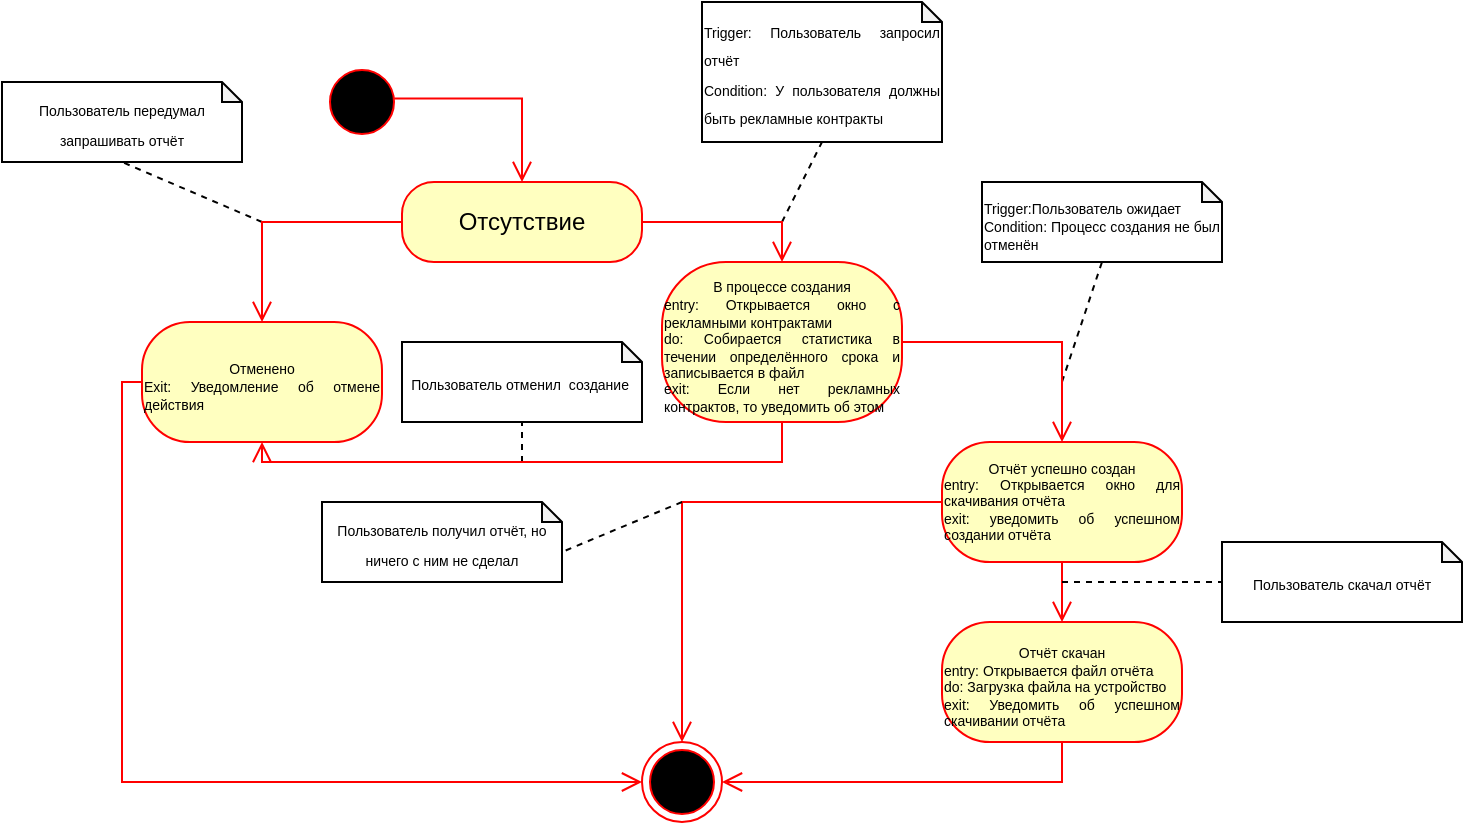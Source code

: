 <mxfile version="22.0.3" type="device">
  <diagram name="Страница — 1" id="E_k9aIjNu1JIsz-lrTwM">
    <mxGraphModel dx="1646" dy="505" grid="1" gridSize="10" guides="1" tooltips="1" connect="1" arrows="1" fold="1" page="1" pageScale="1" pageWidth="827" pageHeight="1169" math="0" shadow="0">
      <root>
        <mxCell id="0" />
        <mxCell id="1" parent="0" />
        <mxCell id="4KBvr8sLMSTVqSEOLDnu-1" value="&lt;font style=&quot;font-size: 7px;&quot;&gt;Пользователь передумал запрашивать отчёт&lt;/font&gt;" style="shape=note;whiteSpace=wrap;html=1;backgroundOutline=1;darkOpacity=0.05;strokeColor=default;align=center;verticalAlign=middle;fontFamily=Helvetica;fontSize=12;fontColor=default;fillColor=default;size=10;" parent="1" vertex="1">
          <mxGeometry x="-510" y="190" width="120" height="40" as="geometry" />
        </mxCell>
        <mxCell id="4KBvr8sLMSTVqSEOLDnu-2" value="" style="endArrow=none;dashed=1;html=1;rounded=0;fontFamily=Helvetica;fontSize=12;fontColor=default;entryX=0.5;entryY=1;entryDx=0;entryDy=0;entryPerimeter=0;" parent="1" target="4KBvr8sLMSTVqSEOLDnu-1" edge="1">
          <mxGeometry width="50" height="50" relative="1" as="geometry">
            <mxPoint x="-380" y="260" as="sourcePoint" />
            <mxPoint x="-470" y="280" as="targetPoint" />
          </mxGeometry>
        </mxCell>
        <mxCell id="4KBvr8sLMSTVqSEOLDnu-3" value="&lt;div style=&quot;text-align: justify;&quot;&gt;&lt;span style=&quot;font-size: 7px; background-color: initial;&quot;&gt;Trigger: Пользователь запросил отчёт&amp;nbsp;&lt;br&gt;Condition: У пользователя должны быть рекламные контракты&lt;/span&gt;&lt;/div&gt;" style="shape=note;whiteSpace=wrap;html=1;backgroundOutline=1;darkOpacity=0.05;strokeColor=default;align=center;verticalAlign=middle;fontFamily=Helvetica;fontSize=12;fontColor=default;fillColor=default;size=10;" parent="1" vertex="1">
          <mxGeometry x="-160" y="150" width="120" height="70" as="geometry" />
        </mxCell>
        <mxCell id="4KBvr8sLMSTVqSEOLDnu-4" value="" style="endArrow=none;dashed=1;html=1;rounded=0;fontFamily=Helvetica;fontSize=12;fontColor=default;entryX=0.5;entryY=1;entryDx=0;entryDy=0;entryPerimeter=0;" parent="1" target="4KBvr8sLMSTVqSEOLDnu-3" edge="1">
          <mxGeometry width="50" height="50" relative="1" as="geometry">
            <mxPoint x="-120" y="260" as="sourcePoint" />
            <mxPoint x="-200" y="193" as="targetPoint" />
          </mxGeometry>
        </mxCell>
        <mxCell id="4KBvr8sLMSTVqSEOLDnu-5" value="&lt;span style=&quot;font-size: 7px;&quot;&gt;Пользователь отменил&amp;nbsp; создание&amp;nbsp;&lt;/span&gt;" style="shape=note;whiteSpace=wrap;html=1;backgroundOutline=1;darkOpacity=0.05;strokeColor=default;align=center;verticalAlign=middle;fontFamily=Helvetica;fontSize=12;fontColor=default;fillColor=default;size=10;" parent="1" vertex="1">
          <mxGeometry x="-310" y="320" width="120" height="40" as="geometry" />
        </mxCell>
        <mxCell id="4KBvr8sLMSTVqSEOLDnu-6" value="" style="endArrow=none;dashed=1;html=1;rounded=0;fontFamily=Helvetica;fontSize=12;fontColor=default;entryX=0.5;entryY=1;entryDx=0;entryDy=0;entryPerimeter=0;" parent="1" target="4KBvr8sLMSTVqSEOLDnu-5" edge="1">
          <mxGeometry width="50" height="50" relative="1" as="geometry">
            <mxPoint x="-250" y="380" as="sourcePoint" />
            <mxPoint x="-300" y="350" as="targetPoint" />
          </mxGeometry>
        </mxCell>
        <mxCell id="4KBvr8sLMSTVqSEOLDnu-7" value="&lt;div style=&quot;text-align: justify;&quot;&gt;&lt;span style=&quot;font-size: 7px; background-color: initial;&quot;&gt;Trigger:Пользователь ожидает&lt;/span&gt;&lt;/div&gt;&lt;font style=&quot;font-size: 7px;&quot;&gt;&lt;div style=&quot;text-align: justify;&quot;&gt;&lt;span style=&quot;background-color: initial;&quot;&gt;Condition: Процесс создания не был отменён&lt;/span&gt;&lt;/div&gt;&lt;/font&gt;" style="shape=note;whiteSpace=wrap;html=1;backgroundOutline=1;darkOpacity=0.05;strokeColor=default;align=center;verticalAlign=middle;fontFamily=Helvetica;fontSize=12;fontColor=default;fillColor=default;size=10;" parent="1" vertex="1">
          <mxGeometry x="-20" y="240" width="120" height="40" as="geometry" />
        </mxCell>
        <mxCell id="4KBvr8sLMSTVqSEOLDnu-8" value="" style="endArrow=none;dashed=1;html=1;rounded=0;fontFamily=Helvetica;fontSize=12;fontColor=default;entryX=0.5;entryY=1;entryDx=0;entryDy=0;entryPerimeter=0;" parent="1" target="4KBvr8sLMSTVqSEOLDnu-7" edge="1">
          <mxGeometry width="50" height="50" relative="1" as="geometry">
            <mxPoint x="20" y="340" as="sourcePoint" />
            <mxPoint x="-60" y="273" as="targetPoint" />
          </mxGeometry>
        </mxCell>
        <mxCell id="4KBvr8sLMSTVqSEOLDnu-11" value="" style="ellipse;html=1;shape=endState;fillColor=#000000;strokeColor=#ff0000;align=center;verticalAlign=middle;fontFamily=Helvetica;fontSize=12;fontColor=default;" parent="1" vertex="1">
          <mxGeometry x="-190" y="520" width="40" height="40" as="geometry" />
        </mxCell>
        <mxCell id="4KBvr8sLMSTVqSEOLDnu-12" value="" style="ellipse;html=1;shape=startState;fillColor=#000000;strokeColor=#ff0000;align=center;verticalAlign=middle;fontFamily=Helvetica;fontSize=12;fontColor=default;" parent="1" vertex="1">
          <mxGeometry x="-350" y="180" width="40" height="40" as="geometry" />
        </mxCell>
        <mxCell id="4KBvr8sLMSTVqSEOLDnu-13" value="&lt;div style=&quot;&quot;&gt;&lt;span style=&quot;font-size: 7px; background-color: initial;&quot;&gt;Отменено&lt;/span&gt;&lt;/div&gt;&lt;font style=&quot;font-size: 7px;&quot;&gt;&lt;div style=&quot;text-align: justify;&quot;&gt;&lt;span style=&quot;background-color: initial;&quot;&gt;Exit: Уведомление об отмене действия&lt;/span&gt;&lt;/div&gt;&lt;/font&gt;" style="rounded=1;whiteSpace=wrap;html=1;arcSize=40;fontColor=#000000;fillColor=#ffffc0;strokeColor=#ff0000;align=center;verticalAlign=middle;fontFamily=Helvetica;fontSize=12;" parent="1" vertex="1">
          <mxGeometry x="-440" y="310" width="120" height="60" as="geometry" />
        </mxCell>
        <mxCell id="4KBvr8sLMSTVqSEOLDnu-14" value="" style="edgeStyle=orthogonalEdgeStyle;html=1;verticalAlign=bottom;endArrow=open;endSize=8;strokeColor=#ff0000;rounded=0;fontFamily=Helvetica;fontSize=12;fontColor=default;exitX=0;exitY=0.5;exitDx=0;exitDy=0;entryX=0.5;entryY=0;entryDx=0;entryDy=0;" parent="1" source="4KBvr8sLMSTVqSEOLDnu-15" target="4KBvr8sLMSTVqSEOLDnu-13" edge="1">
          <mxGeometry relative="1" as="geometry">
            <mxPoint x="-540" y="420" as="targetPoint" />
          </mxGeometry>
        </mxCell>
        <mxCell id="4KBvr8sLMSTVqSEOLDnu-15" value="Отсутствие" style="rounded=1;whiteSpace=wrap;html=1;arcSize=40;fontColor=#000000;fillColor=#ffffc0;strokeColor=#ff0000;align=center;verticalAlign=middle;fontFamily=Helvetica;fontSize=12;" parent="1" vertex="1">
          <mxGeometry x="-310" y="240" width="120" height="40" as="geometry" />
        </mxCell>
        <mxCell id="4KBvr8sLMSTVqSEOLDnu-16" value="&lt;font style=&quot;font-size: 7px;&quot;&gt;В процессе создания&lt;br&gt;&lt;/font&gt;&lt;div style=&quot;text-align: justify; font-size: 7px;&quot;&gt;&lt;span style=&quot;background-color: initial;&quot;&gt;&lt;font style=&quot;font-size: 7px;&quot;&gt;entry: Открывается окно с рекламными контрактами&lt;/font&gt;&lt;/span&gt;&lt;/div&gt;&lt;div style=&quot;text-align: justify; font-size: 7px;&quot;&gt;&lt;span style=&quot;background-color: initial;&quot;&gt;&lt;font style=&quot;font-size: 7px;&quot;&gt;do: Собирается статистика в течении определённого срока и записывается в файл&lt;/font&gt;&lt;/span&gt;&lt;/div&gt;&lt;div style=&quot;text-align: justify; font-size: 7px;&quot;&gt;&lt;span style=&quot;background-color: initial;&quot;&gt;&lt;font style=&quot;font-size: 7px;&quot;&gt;exit: Если нет рекламных контрактов, то уведомить об этом&lt;/font&gt;&lt;/span&gt;&lt;/div&gt;" style="rounded=1;whiteSpace=wrap;html=1;arcSize=40;fontColor=#000000;fillColor=#ffffc0;strokeColor=#ff0000;align=center;verticalAlign=middle;fontFamily=Helvetica;fontSize=12;" parent="1" vertex="1">
          <mxGeometry x="-180" y="280" width="120" height="80" as="geometry" />
        </mxCell>
        <mxCell id="4KBvr8sLMSTVqSEOLDnu-17" value="&lt;div style=&quot;font-size: 7px;&quot;&gt;&lt;span style=&quot;background-color: initial;&quot;&gt;&lt;font style=&quot;font-size: 7px;&quot;&gt;Отчёт успешно создан&lt;/font&gt;&lt;/span&gt;&lt;/div&gt;&lt;div style=&quot;text-align: justify; font-size: 7px;&quot;&gt;&lt;span style=&quot;background-color: initial;&quot;&gt;&lt;font style=&quot;font-size: 7px;&quot;&gt;entry: Открывается окно для скачивания отчёта&lt;/font&gt;&lt;/span&gt;&lt;/div&gt;&lt;div style=&quot;text-align: justify; font-size: 7px;&quot;&gt;&lt;span style=&quot;background-color: initial;&quot;&gt;&lt;font style=&quot;font-size: 7px;&quot;&gt;exit: уведомить об успешном создании отчёта&lt;/font&gt;&lt;/span&gt;&lt;/div&gt;" style="rounded=1;whiteSpace=wrap;html=1;arcSize=40;fontColor=#000000;fillColor=#ffffc0;strokeColor=#ff0000;align=center;verticalAlign=middle;fontFamily=Helvetica;fontSize=12;" parent="1" vertex="1">
          <mxGeometry x="-40" y="370" width="120" height="60" as="geometry" />
        </mxCell>
        <mxCell id="4KBvr8sLMSTVqSEOLDnu-18" value="" style="edgeStyle=orthogonalEdgeStyle;html=1;verticalAlign=bottom;endArrow=open;endSize=8;strokeColor=#ff0000;rounded=0;fontFamily=Helvetica;fontSize=12;fontColor=default;exitX=1;exitY=0.5;exitDx=0;exitDy=0;entryX=0.5;entryY=0;entryDx=0;entryDy=0;" parent="1" source="4KBvr8sLMSTVqSEOLDnu-15" target="4KBvr8sLMSTVqSEOLDnu-16" edge="1">
          <mxGeometry relative="1" as="geometry">
            <mxPoint x="-530" y="430" as="targetPoint" />
            <mxPoint x="-530" y="370" as="sourcePoint" />
          </mxGeometry>
        </mxCell>
        <mxCell id="4KBvr8sLMSTVqSEOLDnu-19" value="" style="edgeStyle=orthogonalEdgeStyle;html=1;verticalAlign=bottom;endArrow=open;endSize=8;strokeColor=#ff0000;rounded=0;fontFamily=Helvetica;fontSize=12;fontColor=default;exitX=0.902;exitY=0.457;exitDx=0;exitDy=0;exitPerimeter=0;entryX=0.5;entryY=0;entryDx=0;entryDy=0;" parent="1" source="4KBvr8sLMSTVqSEOLDnu-12" target="4KBvr8sLMSTVqSEOLDnu-15" edge="1">
          <mxGeometry relative="1" as="geometry">
            <mxPoint x="-520" y="440" as="targetPoint" />
            <mxPoint x="-520" y="380" as="sourcePoint" />
            <Array as="points">
              <mxPoint x="-250" y="198" />
            </Array>
          </mxGeometry>
        </mxCell>
        <mxCell id="4KBvr8sLMSTVqSEOLDnu-20" value="" style="edgeStyle=orthogonalEdgeStyle;html=1;verticalAlign=bottom;endArrow=open;endSize=8;strokeColor=#ff0000;rounded=0;fontFamily=Helvetica;fontSize=12;fontColor=default;exitX=1;exitY=0.5;exitDx=0;exitDy=0;entryX=0.5;entryY=0;entryDx=0;entryDy=0;" parent="1" source="4KBvr8sLMSTVqSEOLDnu-16" target="4KBvr8sLMSTVqSEOLDnu-17" edge="1">
          <mxGeometry relative="1" as="geometry">
            <mxPoint x="-510" y="450" as="targetPoint" />
            <mxPoint x="-510" y="390" as="sourcePoint" />
          </mxGeometry>
        </mxCell>
        <mxCell id="4KBvr8sLMSTVqSEOLDnu-21" value="" style="edgeStyle=orthogonalEdgeStyle;html=1;verticalAlign=bottom;endArrow=open;endSize=8;strokeColor=#ff0000;rounded=0;fontFamily=Helvetica;fontSize=12;fontColor=default;exitX=0.5;exitY=1;exitDx=0;exitDy=0;entryX=0.5;entryY=1;entryDx=0;entryDy=0;" parent="1" source="4KBvr8sLMSTVqSEOLDnu-16" target="4KBvr8sLMSTVqSEOLDnu-13" edge="1">
          <mxGeometry relative="1" as="geometry">
            <mxPoint x="-500" y="460" as="targetPoint" />
            <mxPoint x="-500" y="400" as="sourcePoint" />
            <Array as="points">
              <mxPoint x="-120" y="380" />
              <mxPoint x="-380" y="380" />
            </Array>
          </mxGeometry>
        </mxCell>
        <mxCell id="4KBvr8sLMSTVqSEOLDnu-24" value="" style="edgeStyle=orthogonalEdgeStyle;html=1;verticalAlign=bottom;endArrow=open;endSize=8;strokeColor=#ff0000;rounded=0;fontFamily=Helvetica;fontSize=12;fontColor=default;exitX=0;exitY=0.5;exitDx=0;exitDy=0;entryX=0;entryY=0.5;entryDx=0;entryDy=0;" parent="1" source="4KBvr8sLMSTVqSEOLDnu-13" target="4KBvr8sLMSTVqSEOLDnu-11" edge="1">
          <mxGeometry relative="1" as="geometry">
            <mxPoint x="-470" y="490" as="targetPoint" />
            <mxPoint x="-470" y="430" as="sourcePoint" />
          </mxGeometry>
        </mxCell>
        <mxCell id="4KBvr8sLMSTVqSEOLDnu-26" value="" style="edgeStyle=orthogonalEdgeStyle;html=1;verticalAlign=bottom;endArrow=open;endSize=8;strokeColor=#ff0000;rounded=0;fontFamily=Helvetica;fontSize=12;fontColor=default;exitX=0;exitY=0.5;exitDx=0;exitDy=0;entryX=0.5;entryY=0;entryDx=0;entryDy=0;" parent="1" source="4KBvr8sLMSTVqSEOLDnu-17" target="4KBvr8sLMSTVqSEOLDnu-11" edge="1">
          <mxGeometry relative="1" as="geometry">
            <mxPoint x="-370" y="370" as="targetPoint" />
            <mxPoint x="-110" y="370" as="sourcePoint" />
            <Array as="points">
              <mxPoint x="-170" y="400" />
            </Array>
          </mxGeometry>
        </mxCell>
        <mxCell id="4KBvr8sLMSTVqSEOLDnu-27" value="&lt;font style=&quot;font-size: 7px;&quot;&gt;Пользователь получил отчёт, но ничего с ним не сделал&lt;/font&gt;" style="shape=note;whiteSpace=wrap;html=1;backgroundOutline=1;darkOpacity=0.05;strokeColor=default;align=center;verticalAlign=middle;fontFamily=Helvetica;fontSize=12;fontColor=default;fillColor=default;size=10;" parent="1" vertex="1">
          <mxGeometry x="-350" y="400" width="120" height="40" as="geometry" />
        </mxCell>
        <mxCell id="4KBvr8sLMSTVqSEOLDnu-28" value="" style="endArrow=none;dashed=1;html=1;rounded=0;fontFamily=Helvetica;fontSize=12;fontColor=default;entryX=0;entryY=0;entryDx=120;entryDy=25;entryPerimeter=0;" parent="1" target="4KBvr8sLMSTVqSEOLDnu-27" edge="1">
          <mxGeometry width="50" height="50" relative="1" as="geometry">
            <mxPoint x="-170" y="400" as="sourcePoint" />
            <mxPoint x="-380" y="433" as="targetPoint" />
          </mxGeometry>
        </mxCell>
        <mxCell id="4KBvr8sLMSTVqSEOLDnu-29" value="&lt;div style=&quot;&quot;&gt;&lt;span style=&quot;font-size: 7px; background-color: initial;&quot;&gt;Отчёт скачан&lt;/span&gt;&lt;/div&gt;&lt;font style=&quot;font-size: 7px;&quot;&gt;&lt;div style=&quot;text-align: justify;&quot;&gt;&lt;span style=&quot;background-color: initial;&quot;&gt;entry: Открывается файл отчёта&lt;/span&gt;&lt;/div&gt;&lt;div style=&quot;text-align: justify;&quot;&gt;&lt;span style=&quot;background-color: initial;&quot;&gt;do: Загрузка файла на устройство&lt;/span&gt;&lt;/div&gt;&lt;div style=&quot;text-align: justify;&quot;&gt;&lt;span style=&quot;background-color: initial;&quot;&gt;exit: Уведомить об успешном скачивании отчёта&lt;/span&gt;&lt;/div&gt;&lt;/font&gt;" style="rounded=1;whiteSpace=wrap;html=1;arcSize=40;fontColor=#000000;fillColor=#ffffc0;strokeColor=#ff0000;align=center;verticalAlign=middle;fontFamily=Helvetica;fontSize=12;" parent="1" vertex="1">
          <mxGeometry x="-40" y="460" width="120" height="60" as="geometry" />
        </mxCell>
        <mxCell id="4KBvr8sLMSTVqSEOLDnu-31" value="" style="edgeStyle=orthogonalEdgeStyle;html=1;verticalAlign=bottom;endArrow=open;endSize=8;strokeColor=#ff0000;rounded=0;fontFamily=Helvetica;fontSize=12;fontColor=default;exitX=0.5;exitY=1;exitDx=0;exitDy=0;" parent="1" source="4KBvr8sLMSTVqSEOLDnu-17" target="4KBvr8sLMSTVqSEOLDnu-29" edge="1">
          <mxGeometry relative="1" as="geometry">
            <mxPoint x="30" y="390" as="targetPoint" />
            <mxPoint x="-50" y="350" as="sourcePoint" />
          </mxGeometry>
        </mxCell>
        <mxCell id="4KBvr8sLMSTVqSEOLDnu-32" value="&lt;font style=&quot;font-size: 7px;&quot;&gt;Пользователь скачал отчёт&lt;/font&gt;" style="shape=note;whiteSpace=wrap;html=1;backgroundOutline=1;darkOpacity=0.05;strokeColor=default;align=center;verticalAlign=middle;fontFamily=Helvetica;fontSize=12;fontColor=default;fillColor=default;size=10;" parent="1" vertex="1">
          <mxGeometry x="100" y="420" width="120" height="40" as="geometry" />
        </mxCell>
        <mxCell id="4KBvr8sLMSTVqSEOLDnu-33" value="" style="endArrow=none;dashed=1;html=1;rounded=0;fontFamily=Helvetica;fontSize=12;fontColor=default;entryX=0;entryY=0.5;entryDx=0;entryDy=0;entryPerimeter=0;" parent="1" target="4KBvr8sLMSTVqSEOLDnu-32" edge="1">
          <mxGeometry width="50" height="50" relative="1" as="geometry">
            <mxPoint x="20" y="440" as="sourcePoint" />
            <mxPoint x="70" y="453" as="targetPoint" />
          </mxGeometry>
        </mxCell>
        <mxCell id="4KBvr8sLMSTVqSEOLDnu-34" value="" style="edgeStyle=orthogonalEdgeStyle;html=1;verticalAlign=bottom;endArrow=open;endSize=8;strokeColor=#ff0000;rounded=0;fontFamily=Helvetica;fontSize=12;fontColor=default;exitX=0.5;exitY=1;exitDx=0;exitDy=0;entryX=1;entryY=0.5;entryDx=0;entryDy=0;" parent="1" source="4KBvr8sLMSTVqSEOLDnu-29" target="4KBvr8sLMSTVqSEOLDnu-11" edge="1">
          <mxGeometry relative="1" as="geometry">
            <mxPoint x="30" y="470" as="targetPoint" />
            <mxPoint x="30" y="430" as="sourcePoint" />
          </mxGeometry>
        </mxCell>
      </root>
    </mxGraphModel>
  </diagram>
</mxfile>
